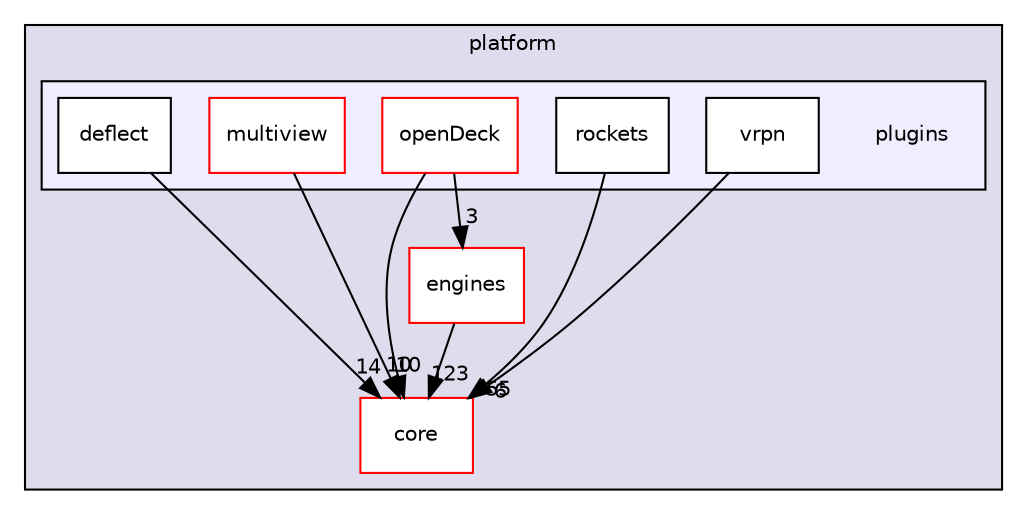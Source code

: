digraph "platform/plugins" {
  compound=true
  node [ fontsize="10", fontname="Helvetica"];
  edge [ labelfontsize="10", labelfontname="Helvetica"];
  subgraph clusterdir_c5a52a81292cf9a5167198f4f346d6d9 {
    graph [ bgcolor="#ddddee", pencolor="black", label="platform" fontname="Helvetica", fontsize="10", URL="dir_c5a52a81292cf9a5167198f4f346d6d9.html"]
  dir_3066efc1f4040d52e90bf8a29ab3f16b [shape=box label="core" fillcolor="white" style="filled" color="red" URL="dir_3066efc1f4040d52e90bf8a29ab3f16b.html"];
  dir_4389f3d2beff546807b6b148625d2759 [shape=box label="engines" fillcolor="white" style="filled" color="red" URL="dir_4389f3d2beff546807b6b148625d2759.html"];
  subgraph clusterdir_1d387e22b704c43dbb0ef2b3b77fabe1 {
    graph [ bgcolor="#eeeeff", pencolor="black", label="" URL="dir_1d387e22b704c43dbb0ef2b3b77fabe1.html"];
    dir_1d387e22b704c43dbb0ef2b3b77fabe1 [shape=plaintext label="plugins"];
  dir_2c659273cac19c7312efe7fc5518ebb1 [shape=box label="deflect" fillcolor="white" style="filled" URL="dir_2c659273cac19c7312efe7fc5518ebb1.html"];
  dir_9eca24558759147f9993844c2daa18e6 [shape=box label="multiview" fillcolor="white" style="filled" color="red" URL="dir_9eca24558759147f9993844c2daa18e6.html"];
  dir_4b39a8051326a2cb5846d5449a38081f [shape=box label="openDeck" fillcolor="white" style="filled" color="red" URL="dir_4b39a8051326a2cb5846d5449a38081f.html"];
  dir_7c18b428d78dd40b296732ecc9eed82c [shape=box label="rockets" fillcolor="white" style="filled" URL="dir_7c18b428d78dd40b296732ecc9eed82c.html"];
  dir_16c5a7198412336721e4d7864588dbc2 [shape=box label="vrpn" fillcolor="white" style="filled" URL="dir_16c5a7198412336721e4d7864588dbc2.html"];
  }
  }
  dir_7c18b428d78dd40b296732ecc9eed82c->dir_3066efc1f4040d52e90bf8a29ab3f16b [headlabel="55", labeldistance=1.5 headhref="dir_000083_000068.html"];
  dir_16c5a7198412336721e4d7864588dbc2->dir_3066efc1f4040d52e90bf8a29ab3f16b [headlabel="6", labeldistance=1.5 headhref="dir_000084_000068.html"];
  dir_2c659273cac19c7312efe7fc5518ebb1->dir_3066efc1f4040d52e90bf8a29ab3f16b [headlabel="14", labeldistance=1.5 headhref="dir_000080_000068.html"];
  dir_4b39a8051326a2cb5846d5449a38081f->dir_3066efc1f4040d52e90bf8a29ab3f16b [headlabel="10", labeldistance=1.5 headhref="dir_000082_000068.html"];
  dir_4b39a8051326a2cb5846d5449a38081f->dir_4389f3d2beff546807b6b148625d2759 [headlabel="3", labeldistance=1.5 headhref="dir_000082_000076.html"];
  dir_9eca24558759147f9993844c2daa18e6->dir_3066efc1f4040d52e90bf8a29ab3f16b [headlabel="10", labeldistance=1.5 headhref="dir_000081_000068.html"];
  dir_4389f3d2beff546807b6b148625d2759->dir_3066efc1f4040d52e90bf8a29ab3f16b [headlabel="123", labeldistance=1.5 headhref="dir_000076_000068.html"];
}
